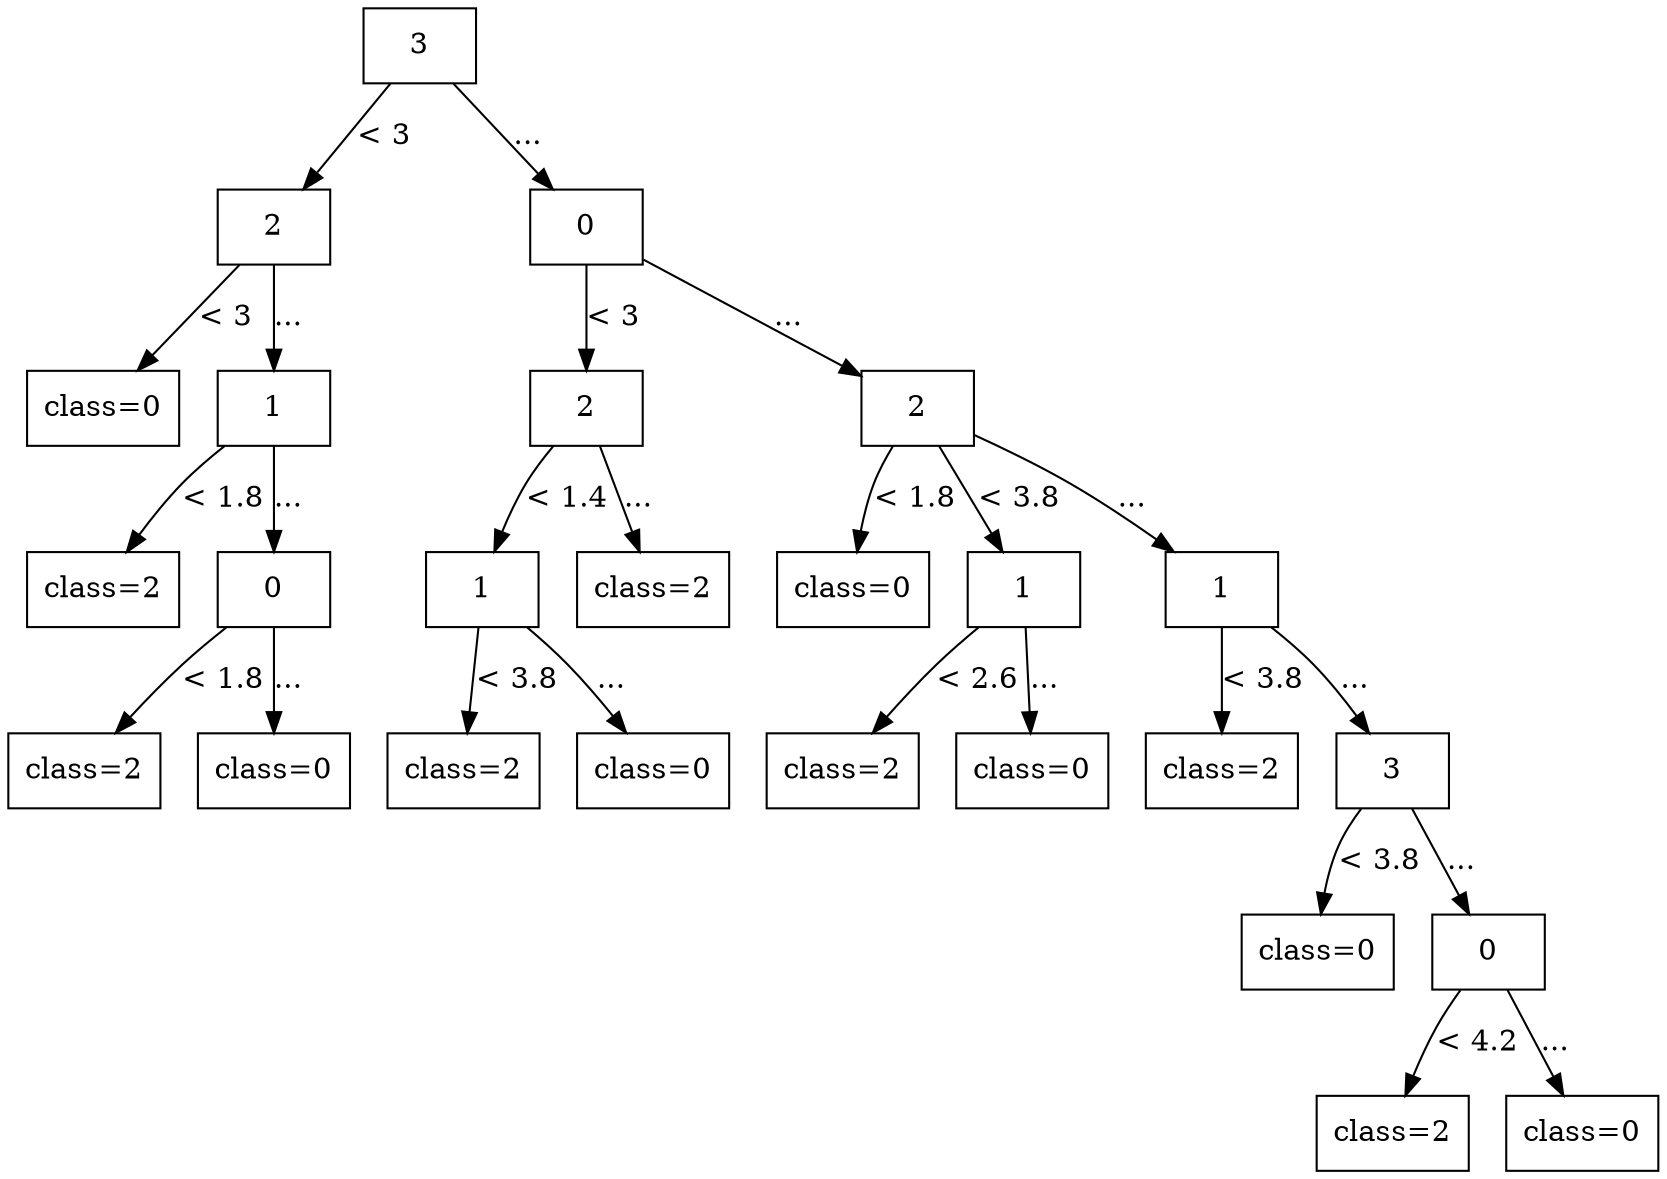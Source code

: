 digraph G {
node [shape=box];

0 [label="3"];

1 [label="2"];
8 [label="0"];

0 -> 1 [label="< 3"];
0 -> 8 [label="..."];

2 [label="class=0"];
3 [label="1"];
9 [label="2"];
14 [label="2"];

1 -> 2 [label="< 3"];
1 -> 3 [label="..."];
8 -> 9 [label="< 3"];
8 -> 14 [label="..."];

4 [label="class=2"];
5 [label="0"];
10 [label="1"];
13 [label="class=2"];
15 [label="class=0"];
16 [label="1"];
19 [label="1"];

3 -> 4 [label="< 1.8"];
3 -> 5 [label="..."];
9 -> 10 [label="< 1.4"];
9 -> 13 [label="..."];
14 -> 15 [label="< 1.8"];
14 -> 16 [label="< 3.8"];
14 -> 19 [label="..."];

6 [label="class=2"];
7 [label="class=0"];
11 [label="class=2"];
12 [label="class=0"];
17 [label="class=2"];
18 [label="class=0"];
20 [label="class=2"];
21 [label="3"];

5 -> 6 [label="< 1.8"];
5 -> 7 [label="..."];
10 -> 11 [label="< 3.8"];
10 -> 12 [label="..."];
16 -> 17 [label="< 2.6"];
16 -> 18 [label="..."];
19 -> 20 [label="< 3.8"];
19 -> 21 [label="..."];

22 [label="class=0"];
23 [label="0"];

21 -> 22 [label="< 3.8"];
21 -> 23 [label="..."];

24 [label="class=2"];
25 [label="class=0"];

23 -> 24 [label="< 4.2"];
23 -> 25 [label="..."];

}